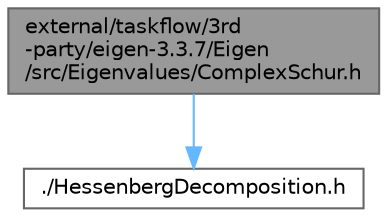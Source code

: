 digraph "external/taskflow/3rd-party/eigen-3.3.7/Eigen/src/Eigenvalues/ComplexSchur.h"
{
 // LATEX_PDF_SIZE
  bgcolor="transparent";
  edge [fontname=Helvetica,fontsize=10,labelfontname=Helvetica,labelfontsize=10];
  node [fontname=Helvetica,fontsize=10,shape=box,height=0.2,width=0.4];
  Node1 [id="Node000001",label="external/taskflow/3rd\l-party/eigen-3.3.7/Eigen\l/src/Eigenvalues/ComplexSchur.h",height=0.2,width=0.4,color="gray40", fillcolor="grey60", style="filled", fontcolor="black",tooltip=" "];
  Node1 -> Node2 [id="edge2_Node000001_Node000002",color="steelblue1",style="solid",tooltip=" "];
  Node2 [id="Node000002",label="./HessenbergDecomposition.h",height=0.2,width=0.4,color="grey40", fillcolor="white", style="filled",URL="$_hessenberg_decomposition_8h.html",tooltip=" "];
}

